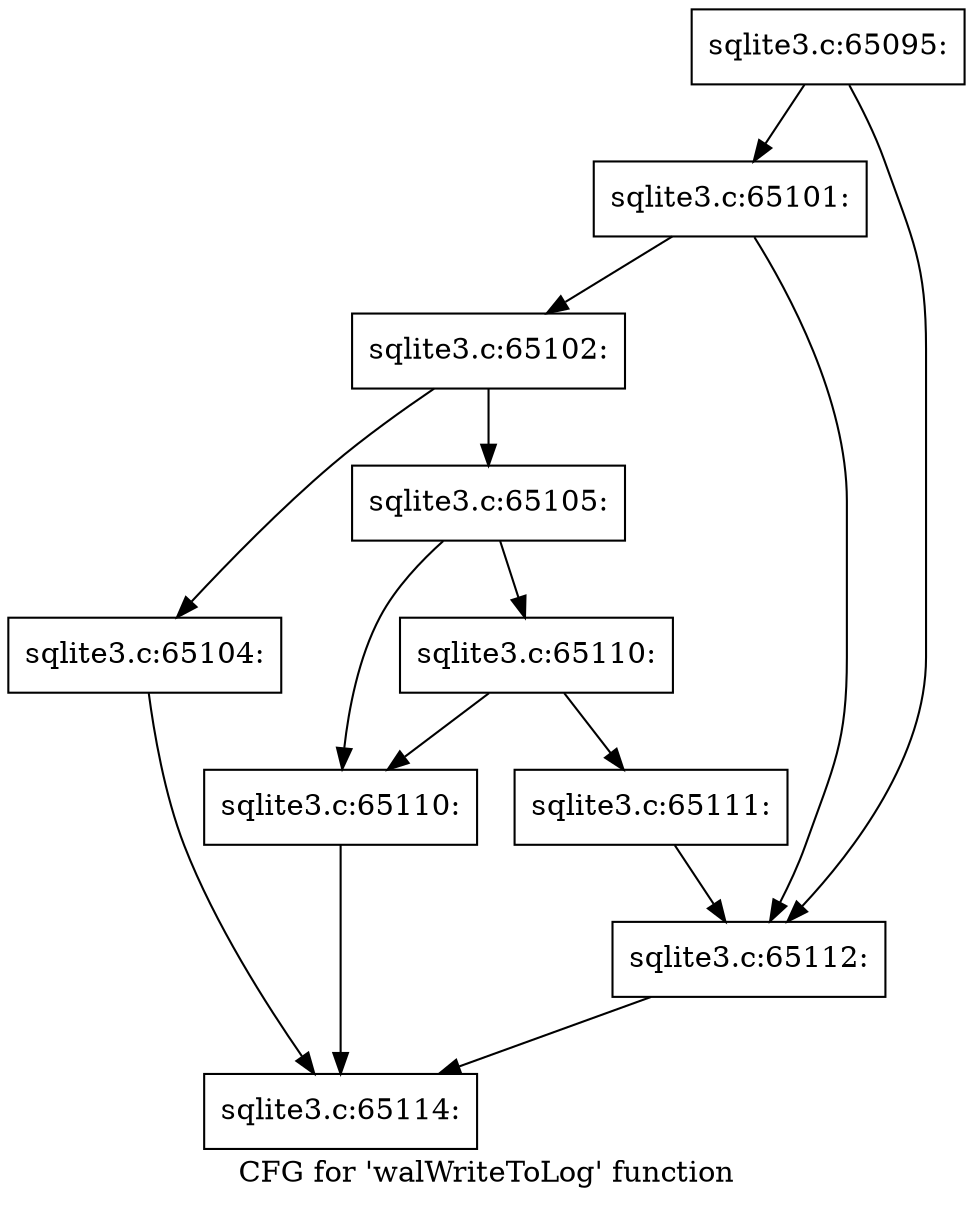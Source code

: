 digraph "CFG for 'walWriteToLog' function" {
	label="CFG for 'walWriteToLog' function";

	Node0x55c0f7467e10 [shape=record,label="{sqlite3.c:65095:}"];
	Node0x55c0f7467e10 -> Node0x55c0f746a800;
	Node0x55c0f7467e10 -> Node0x55c0f746a7b0;
	Node0x55c0f746a800 [shape=record,label="{sqlite3.c:65101:}"];
	Node0x55c0f746a800 -> Node0x55c0f746a760;
	Node0x55c0f746a800 -> Node0x55c0f746a7b0;
	Node0x55c0f746a760 [shape=record,label="{sqlite3.c:65102:}"];
	Node0x55c0f746a760 -> Node0x55c0f746c130;
	Node0x55c0f746a760 -> Node0x55c0f746c180;
	Node0x55c0f746c130 [shape=record,label="{sqlite3.c:65104:}"];
	Node0x55c0f746c130 -> Node0x55c0f7464e20;
	Node0x55c0f746c180 [shape=record,label="{sqlite3.c:65105:}"];
	Node0x55c0f746c180 -> Node0x55c0f746d620;
	Node0x55c0f746c180 -> Node0x55c0f746d6c0;
	Node0x55c0f746d6c0 [shape=record,label="{sqlite3.c:65110:}"];
	Node0x55c0f746d6c0 -> Node0x55c0f746d620;
	Node0x55c0f746d6c0 -> Node0x55c0f746d670;
	Node0x55c0f746d620 [shape=record,label="{sqlite3.c:65110:}"];
	Node0x55c0f746d620 -> Node0x55c0f7464e20;
	Node0x55c0f746d670 [shape=record,label="{sqlite3.c:65111:}"];
	Node0x55c0f746d670 -> Node0x55c0f746a7b0;
	Node0x55c0f746a7b0 [shape=record,label="{sqlite3.c:65112:}"];
	Node0x55c0f746a7b0 -> Node0x55c0f7464e20;
	Node0x55c0f7464e20 [shape=record,label="{sqlite3.c:65114:}"];
}
